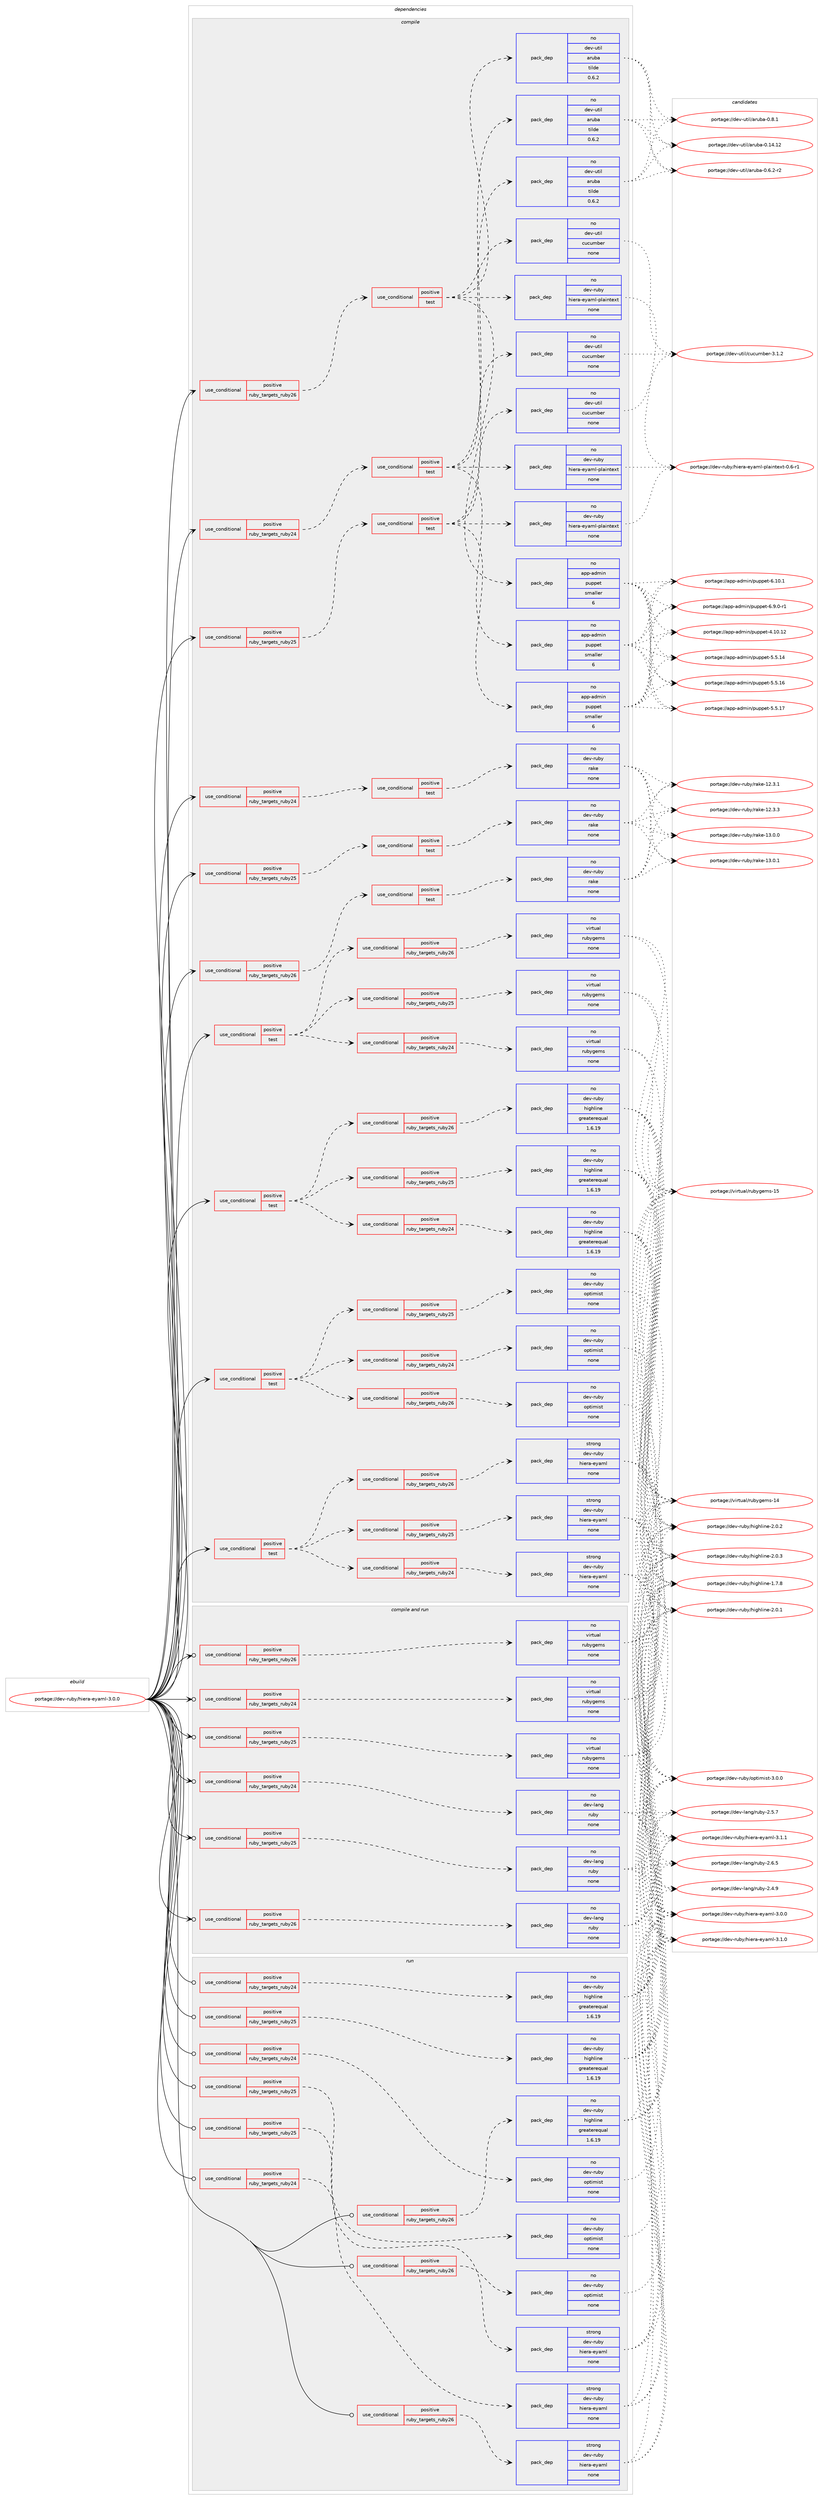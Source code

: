 digraph prolog {

# *************
# Graph options
# *************

newrank=true;
concentrate=true;
compound=true;
graph [rankdir=LR,fontname=Helvetica,fontsize=10,ranksep=1.5];#, ranksep=2.5, nodesep=0.2];
edge  [arrowhead=vee];
node  [fontname=Helvetica,fontsize=10];

# **********
# The ebuild
# **********

subgraph cluster_leftcol {
color=gray;
rank=same;
label=<<i>ebuild</i>>;
id [label="portage://dev-ruby/hiera-eyaml-3.0.0", color=red, width=4, href="../dev-ruby/hiera-eyaml-3.0.0.svg"];
}

# ****************
# The dependencies
# ****************

subgraph cluster_midcol {
color=gray;
label=<<i>dependencies</i>>;
subgraph cluster_compile {
fillcolor="#eeeeee";
style=filled;
label=<<i>compile</i>>;
subgraph cond53347 {
dependency223375 [label=<<TABLE BORDER="0" CELLBORDER="1" CELLSPACING="0" CELLPADDING="4"><TR><TD ROWSPAN="3" CELLPADDING="10">use_conditional</TD></TR><TR><TD>positive</TD></TR><TR><TD>ruby_targets_ruby24</TD></TR></TABLE>>, shape=none, color=red];
subgraph cond53348 {
dependency223376 [label=<<TABLE BORDER="0" CELLBORDER="1" CELLSPACING="0" CELLPADDING="4"><TR><TD ROWSPAN="3" CELLPADDING="10">use_conditional</TD></TR><TR><TD>positive</TD></TR><TR><TD>test</TD></TR></TABLE>>, shape=none, color=red];
subgraph pack166546 {
dependency223377 [label=<<TABLE BORDER="0" CELLBORDER="1" CELLSPACING="0" CELLPADDING="4" WIDTH="220"><TR><TD ROWSPAN="6" CELLPADDING="30">pack_dep</TD></TR><TR><TD WIDTH="110">no</TD></TR><TR><TD>dev-ruby</TD></TR><TR><TD>rake</TD></TR><TR><TD>none</TD></TR><TR><TD></TD></TR></TABLE>>, shape=none, color=blue];
}
dependency223376:e -> dependency223377:w [weight=20,style="dashed",arrowhead="vee"];
}
dependency223375:e -> dependency223376:w [weight=20,style="dashed",arrowhead="vee"];
}
id:e -> dependency223375:w [weight=20,style="solid",arrowhead="vee"];
subgraph cond53349 {
dependency223378 [label=<<TABLE BORDER="0" CELLBORDER="1" CELLSPACING="0" CELLPADDING="4"><TR><TD ROWSPAN="3" CELLPADDING="10">use_conditional</TD></TR><TR><TD>positive</TD></TR><TR><TD>ruby_targets_ruby24</TD></TR></TABLE>>, shape=none, color=red];
subgraph cond53350 {
dependency223379 [label=<<TABLE BORDER="0" CELLBORDER="1" CELLSPACING="0" CELLPADDING="4"><TR><TD ROWSPAN="3" CELLPADDING="10">use_conditional</TD></TR><TR><TD>positive</TD></TR><TR><TD>test</TD></TR></TABLE>>, shape=none, color=red];
subgraph pack166547 {
dependency223380 [label=<<TABLE BORDER="0" CELLBORDER="1" CELLSPACING="0" CELLPADDING="4" WIDTH="220"><TR><TD ROWSPAN="6" CELLPADDING="30">pack_dep</TD></TR><TR><TD WIDTH="110">no</TD></TR><TR><TD>dev-util</TD></TR><TR><TD>cucumber</TD></TR><TR><TD>none</TD></TR><TR><TD></TD></TR></TABLE>>, shape=none, color=blue];
}
dependency223379:e -> dependency223380:w [weight=20,style="dashed",arrowhead="vee"];
subgraph pack166548 {
dependency223381 [label=<<TABLE BORDER="0" CELLBORDER="1" CELLSPACING="0" CELLPADDING="4" WIDTH="220"><TR><TD ROWSPAN="6" CELLPADDING="30">pack_dep</TD></TR><TR><TD WIDTH="110">no</TD></TR><TR><TD>dev-util</TD></TR><TR><TD>aruba</TD></TR><TR><TD>tilde</TD></TR><TR><TD>0.6.2</TD></TR></TABLE>>, shape=none, color=blue];
}
dependency223379:e -> dependency223381:w [weight=20,style="dashed",arrowhead="vee"];
subgraph pack166549 {
dependency223382 [label=<<TABLE BORDER="0" CELLBORDER="1" CELLSPACING="0" CELLPADDING="4" WIDTH="220"><TR><TD ROWSPAN="6" CELLPADDING="30">pack_dep</TD></TR><TR><TD WIDTH="110">no</TD></TR><TR><TD>app-admin</TD></TR><TR><TD>puppet</TD></TR><TR><TD>smaller</TD></TR><TR><TD>6</TD></TR></TABLE>>, shape=none, color=blue];
}
dependency223379:e -> dependency223382:w [weight=20,style="dashed",arrowhead="vee"];
subgraph pack166550 {
dependency223383 [label=<<TABLE BORDER="0" CELLBORDER="1" CELLSPACING="0" CELLPADDING="4" WIDTH="220"><TR><TD ROWSPAN="6" CELLPADDING="30">pack_dep</TD></TR><TR><TD WIDTH="110">no</TD></TR><TR><TD>dev-ruby</TD></TR><TR><TD>hiera-eyaml-plaintext</TD></TR><TR><TD>none</TD></TR><TR><TD></TD></TR></TABLE>>, shape=none, color=blue];
}
dependency223379:e -> dependency223383:w [weight=20,style="dashed",arrowhead="vee"];
}
dependency223378:e -> dependency223379:w [weight=20,style="dashed",arrowhead="vee"];
}
id:e -> dependency223378:w [weight=20,style="solid",arrowhead="vee"];
subgraph cond53351 {
dependency223384 [label=<<TABLE BORDER="0" CELLBORDER="1" CELLSPACING="0" CELLPADDING="4"><TR><TD ROWSPAN="3" CELLPADDING="10">use_conditional</TD></TR><TR><TD>positive</TD></TR><TR><TD>ruby_targets_ruby25</TD></TR></TABLE>>, shape=none, color=red];
subgraph cond53352 {
dependency223385 [label=<<TABLE BORDER="0" CELLBORDER="1" CELLSPACING="0" CELLPADDING="4"><TR><TD ROWSPAN="3" CELLPADDING="10">use_conditional</TD></TR><TR><TD>positive</TD></TR><TR><TD>test</TD></TR></TABLE>>, shape=none, color=red];
subgraph pack166551 {
dependency223386 [label=<<TABLE BORDER="0" CELLBORDER="1" CELLSPACING="0" CELLPADDING="4" WIDTH="220"><TR><TD ROWSPAN="6" CELLPADDING="30">pack_dep</TD></TR><TR><TD WIDTH="110">no</TD></TR><TR><TD>dev-ruby</TD></TR><TR><TD>rake</TD></TR><TR><TD>none</TD></TR><TR><TD></TD></TR></TABLE>>, shape=none, color=blue];
}
dependency223385:e -> dependency223386:w [weight=20,style="dashed",arrowhead="vee"];
}
dependency223384:e -> dependency223385:w [weight=20,style="dashed",arrowhead="vee"];
}
id:e -> dependency223384:w [weight=20,style="solid",arrowhead="vee"];
subgraph cond53353 {
dependency223387 [label=<<TABLE BORDER="0" CELLBORDER="1" CELLSPACING="0" CELLPADDING="4"><TR><TD ROWSPAN="3" CELLPADDING="10">use_conditional</TD></TR><TR><TD>positive</TD></TR><TR><TD>ruby_targets_ruby25</TD></TR></TABLE>>, shape=none, color=red];
subgraph cond53354 {
dependency223388 [label=<<TABLE BORDER="0" CELLBORDER="1" CELLSPACING="0" CELLPADDING="4"><TR><TD ROWSPAN="3" CELLPADDING="10">use_conditional</TD></TR><TR><TD>positive</TD></TR><TR><TD>test</TD></TR></TABLE>>, shape=none, color=red];
subgraph pack166552 {
dependency223389 [label=<<TABLE BORDER="0" CELLBORDER="1" CELLSPACING="0" CELLPADDING="4" WIDTH="220"><TR><TD ROWSPAN="6" CELLPADDING="30">pack_dep</TD></TR><TR><TD WIDTH="110">no</TD></TR><TR><TD>dev-util</TD></TR><TR><TD>cucumber</TD></TR><TR><TD>none</TD></TR><TR><TD></TD></TR></TABLE>>, shape=none, color=blue];
}
dependency223388:e -> dependency223389:w [weight=20,style="dashed",arrowhead="vee"];
subgraph pack166553 {
dependency223390 [label=<<TABLE BORDER="0" CELLBORDER="1" CELLSPACING="0" CELLPADDING="4" WIDTH="220"><TR><TD ROWSPAN="6" CELLPADDING="30">pack_dep</TD></TR><TR><TD WIDTH="110">no</TD></TR><TR><TD>dev-util</TD></TR><TR><TD>aruba</TD></TR><TR><TD>tilde</TD></TR><TR><TD>0.6.2</TD></TR></TABLE>>, shape=none, color=blue];
}
dependency223388:e -> dependency223390:w [weight=20,style="dashed",arrowhead="vee"];
subgraph pack166554 {
dependency223391 [label=<<TABLE BORDER="0" CELLBORDER="1" CELLSPACING="0" CELLPADDING="4" WIDTH="220"><TR><TD ROWSPAN="6" CELLPADDING="30">pack_dep</TD></TR><TR><TD WIDTH="110">no</TD></TR><TR><TD>app-admin</TD></TR><TR><TD>puppet</TD></TR><TR><TD>smaller</TD></TR><TR><TD>6</TD></TR></TABLE>>, shape=none, color=blue];
}
dependency223388:e -> dependency223391:w [weight=20,style="dashed",arrowhead="vee"];
subgraph pack166555 {
dependency223392 [label=<<TABLE BORDER="0" CELLBORDER="1" CELLSPACING="0" CELLPADDING="4" WIDTH="220"><TR><TD ROWSPAN="6" CELLPADDING="30">pack_dep</TD></TR><TR><TD WIDTH="110">no</TD></TR><TR><TD>dev-ruby</TD></TR><TR><TD>hiera-eyaml-plaintext</TD></TR><TR><TD>none</TD></TR><TR><TD></TD></TR></TABLE>>, shape=none, color=blue];
}
dependency223388:e -> dependency223392:w [weight=20,style="dashed",arrowhead="vee"];
}
dependency223387:e -> dependency223388:w [weight=20,style="dashed",arrowhead="vee"];
}
id:e -> dependency223387:w [weight=20,style="solid",arrowhead="vee"];
subgraph cond53355 {
dependency223393 [label=<<TABLE BORDER="0" CELLBORDER="1" CELLSPACING="0" CELLPADDING="4"><TR><TD ROWSPAN="3" CELLPADDING="10">use_conditional</TD></TR><TR><TD>positive</TD></TR><TR><TD>ruby_targets_ruby26</TD></TR></TABLE>>, shape=none, color=red];
subgraph cond53356 {
dependency223394 [label=<<TABLE BORDER="0" CELLBORDER="1" CELLSPACING="0" CELLPADDING="4"><TR><TD ROWSPAN="3" CELLPADDING="10">use_conditional</TD></TR><TR><TD>positive</TD></TR><TR><TD>test</TD></TR></TABLE>>, shape=none, color=red];
subgraph pack166556 {
dependency223395 [label=<<TABLE BORDER="0" CELLBORDER="1" CELLSPACING="0" CELLPADDING="4" WIDTH="220"><TR><TD ROWSPAN="6" CELLPADDING="30">pack_dep</TD></TR><TR><TD WIDTH="110">no</TD></TR><TR><TD>dev-ruby</TD></TR><TR><TD>rake</TD></TR><TR><TD>none</TD></TR><TR><TD></TD></TR></TABLE>>, shape=none, color=blue];
}
dependency223394:e -> dependency223395:w [weight=20,style="dashed",arrowhead="vee"];
}
dependency223393:e -> dependency223394:w [weight=20,style="dashed",arrowhead="vee"];
}
id:e -> dependency223393:w [weight=20,style="solid",arrowhead="vee"];
subgraph cond53357 {
dependency223396 [label=<<TABLE BORDER="0" CELLBORDER="1" CELLSPACING="0" CELLPADDING="4"><TR><TD ROWSPAN="3" CELLPADDING="10">use_conditional</TD></TR><TR><TD>positive</TD></TR><TR><TD>ruby_targets_ruby26</TD></TR></TABLE>>, shape=none, color=red];
subgraph cond53358 {
dependency223397 [label=<<TABLE BORDER="0" CELLBORDER="1" CELLSPACING="0" CELLPADDING="4"><TR><TD ROWSPAN="3" CELLPADDING="10">use_conditional</TD></TR><TR><TD>positive</TD></TR><TR><TD>test</TD></TR></TABLE>>, shape=none, color=red];
subgraph pack166557 {
dependency223398 [label=<<TABLE BORDER="0" CELLBORDER="1" CELLSPACING="0" CELLPADDING="4" WIDTH="220"><TR><TD ROWSPAN="6" CELLPADDING="30">pack_dep</TD></TR><TR><TD WIDTH="110">no</TD></TR><TR><TD>dev-util</TD></TR><TR><TD>cucumber</TD></TR><TR><TD>none</TD></TR><TR><TD></TD></TR></TABLE>>, shape=none, color=blue];
}
dependency223397:e -> dependency223398:w [weight=20,style="dashed",arrowhead="vee"];
subgraph pack166558 {
dependency223399 [label=<<TABLE BORDER="0" CELLBORDER="1" CELLSPACING="0" CELLPADDING="4" WIDTH="220"><TR><TD ROWSPAN="6" CELLPADDING="30">pack_dep</TD></TR><TR><TD WIDTH="110">no</TD></TR><TR><TD>dev-util</TD></TR><TR><TD>aruba</TD></TR><TR><TD>tilde</TD></TR><TR><TD>0.6.2</TD></TR></TABLE>>, shape=none, color=blue];
}
dependency223397:e -> dependency223399:w [weight=20,style="dashed",arrowhead="vee"];
subgraph pack166559 {
dependency223400 [label=<<TABLE BORDER="0" CELLBORDER="1" CELLSPACING="0" CELLPADDING="4" WIDTH="220"><TR><TD ROWSPAN="6" CELLPADDING="30">pack_dep</TD></TR><TR><TD WIDTH="110">no</TD></TR><TR><TD>app-admin</TD></TR><TR><TD>puppet</TD></TR><TR><TD>smaller</TD></TR><TR><TD>6</TD></TR></TABLE>>, shape=none, color=blue];
}
dependency223397:e -> dependency223400:w [weight=20,style="dashed",arrowhead="vee"];
subgraph pack166560 {
dependency223401 [label=<<TABLE BORDER="0" CELLBORDER="1" CELLSPACING="0" CELLPADDING="4" WIDTH="220"><TR><TD ROWSPAN="6" CELLPADDING="30">pack_dep</TD></TR><TR><TD WIDTH="110">no</TD></TR><TR><TD>dev-ruby</TD></TR><TR><TD>hiera-eyaml-plaintext</TD></TR><TR><TD>none</TD></TR><TR><TD></TD></TR></TABLE>>, shape=none, color=blue];
}
dependency223397:e -> dependency223401:w [weight=20,style="dashed",arrowhead="vee"];
}
dependency223396:e -> dependency223397:w [weight=20,style="dashed",arrowhead="vee"];
}
id:e -> dependency223396:w [weight=20,style="solid",arrowhead="vee"];
subgraph cond53359 {
dependency223402 [label=<<TABLE BORDER="0" CELLBORDER="1" CELLSPACING="0" CELLPADDING="4"><TR><TD ROWSPAN="3" CELLPADDING="10">use_conditional</TD></TR><TR><TD>positive</TD></TR><TR><TD>test</TD></TR></TABLE>>, shape=none, color=red];
subgraph cond53360 {
dependency223403 [label=<<TABLE BORDER="0" CELLBORDER="1" CELLSPACING="0" CELLPADDING="4"><TR><TD ROWSPAN="3" CELLPADDING="10">use_conditional</TD></TR><TR><TD>positive</TD></TR><TR><TD>ruby_targets_ruby24</TD></TR></TABLE>>, shape=none, color=red];
subgraph pack166561 {
dependency223404 [label=<<TABLE BORDER="0" CELLBORDER="1" CELLSPACING="0" CELLPADDING="4" WIDTH="220"><TR><TD ROWSPAN="6" CELLPADDING="30">pack_dep</TD></TR><TR><TD WIDTH="110">no</TD></TR><TR><TD>dev-ruby</TD></TR><TR><TD>highline</TD></TR><TR><TD>greaterequal</TD></TR><TR><TD>1.6.19</TD></TR></TABLE>>, shape=none, color=blue];
}
dependency223403:e -> dependency223404:w [weight=20,style="dashed",arrowhead="vee"];
}
dependency223402:e -> dependency223403:w [weight=20,style="dashed",arrowhead="vee"];
subgraph cond53361 {
dependency223405 [label=<<TABLE BORDER="0" CELLBORDER="1" CELLSPACING="0" CELLPADDING="4"><TR><TD ROWSPAN="3" CELLPADDING="10">use_conditional</TD></TR><TR><TD>positive</TD></TR><TR><TD>ruby_targets_ruby25</TD></TR></TABLE>>, shape=none, color=red];
subgraph pack166562 {
dependency223406 [label=<<TABLE BORDER="0" CELLBORDER="1" CELLSPACING="0" CELLPADDING="4" WIDTH="220"><TR><TD ROWSPAN="6" CELLPADDING="30">pack_dep</TD></TR><TR><TD WIDTH="110">no</TD></TR><TR><TD>dev-ruby</TD></TR><TR><TD>highline</TD></TR><TR><TD>greaterequal</TD></TR><TR><TD>1.6.19</TD></TR></TABLE>>, shape=none, color=blue];
}
dependency223405:e -> dependency223406:w [weight=20,style="dashed",arrowhead="vee"];
}
dependency223402:e -> dependency223405:w [weight=20,style="dashed",arrowhead="vee"];
subgraph cond53362 {
dependency223407 [label=<<TABLE BORDER="0" CELLBORDER="1" CELLSPACING="0" CELLPADDING="4"><TR><TD ROWSPAN="3" CELLPADDING="10">use_conditional</TD></TR><TR><TD>positive</TD></TR><TR><TD>ruby_targets_ruby26</TD></TR></TABLE>>, shape=none, color=red];
subgraph pack166563 {
dependency223408 [label=<<TABLE BORDER="0" CELLBORDER="1" CELLSPACING="0" CELLPADDING="4" WIDTH="220"><TR><TD ROWSPAN="6" CELLPADDING="30">pack_dep</TD></TR><TR><TD WIDTH="110">no</TD></TR><TR><TD>dev-ruby</TD></TR><TR><TD>highline</TD></TR><TR><TD>greaterequal</TD></TR><TR><TD>1.6.19</TD></TR></TABLE>>, shape=none, color=blue];
}
dependency223407:e -> dependency223408:w [weight=20,style="dashed",arrowhead="vee"];
}
dependency223402:e -> dependency223407:w [weight=20,style="dashed",arrowhead="vee"];
}
id:e -> dependency223402:w [weight=20,style="solid",arrowhead="vee"];
subgraph cond53363 {
dependency223409 [label=<<TABLE BORDER="0" CELLBORDER="1" CELLSPACING="0" CELLPADDING="4"><TR><TD ROWSPAN="3" CELLPADDING="10">use_conditional</TD></TR><TR><TD>positive</TD></TR><TR><TD>test</TD></TR></TABLE>>, shape=none, color=red];
subgraph cond53364 {
dependency223410 [label=<<TABLE BORDER="0" CELLBORDER="1" CELLSPACING="0" CELLPADDING="4"><TR><TD ROWSPAN="3" CELLPADDING="10">use_conditional</TD></TR><TR><TD>positive</TD></TR><TR><TD>ruby_targets_ruby24</TD></TR></TABLE>>, shape=none, color=red];
subgraph pack166564 {
dependency223411 [label=<<TABLE BORDER="0" CELLBORDER="1" CELLSPACING="0" CELLPADDING="4" WIDTH="220"><TR><TD ROWSPAN="6" CELLPADDING="30">pack_dep</TD></TR><TR><TD WIDTH="110">no</TD></TR><TR><TD>dev-ruby</TD></TR><TR><TD>optimist</TD></TR><TR><TD>none</TD></TR><TR><TD></TD></TR></TABLE>>, shape=none, color=blue];
}
dependency223410:e -> dependency223411:w [weight=20,style="dashed",arrowhead="vee"];
}
dependency223409:e -> dependency223410:w [weight=20,style="dashed",arrowhead="vee"];
subgraph cond53365 {
dependency223412 [label=<<TABLE BORDER="0" CELLBORDER="1" CELLSPACING="0" CELLPADDING="4"><TR><TD ROWSPAN="3" CELLPADDING="10">use_conditional</TD></TR><TR><TD>positive</TD></TR><TR><TD>ruby_targets_ruby25</TD></TR></TABLE>>, shape=none, color=red];
subgraph pack166565 {
dependency223413 [label=<<TABLE BORDER="0" CELLBORDER="1" CELLSPACING="0" CELLPADDING="4" WIDTH="220"><TR><TD ROWSPAN="6" CELLPADDING="30">pack_dep</TD></TR><TR><TD WIDTH="110">no</TD></TR><TR><TD>dev-ruby</TD></TR><TR><TD>optimist</TD></TR><TR><TD>none</TD></TR><TR><TD></TD></TR></TABLE>>, shape=none, color=blue];
}
dependency223412:e -> dependency223413:w [weight=20,style="dashed",arrowhead="vee"];
}
dependency223409:e -> dependency223412:w [weight=20,style="dashed",arrowhead="vee"];
subgraph cond53366 {
dependency223414 [label=<<TABLE BORDER="0" CELLBORDER="1" CELLSPACING="0" CELLPADDING="4"><TR><TD ROWSPAN="3" CELLPADDING="10">use_conditional</TD></TR><TR><TD>positive</TD></TR><TR><TD>ruby_targets_ruby26</TD></TR></TABLE>>, shape=none, color=red];
subgraph pack166566 {
dependency223415 [label=<<TABLE BORDER="0" CELLBORDER="1" CELLSPACING="0" CELLPADDING="4" WIDTH="220"><TR><TD ROWSPAN="6" CELLPADDING="30">pack_dep</TD></TR><TR><TD WIDTH="110">no</TD></TR><TR><TD>dev-ruby</TD></TR><TR><TD>optimist</TD></TR><TR><TD>none</TD></TR><TR><TD></TD></TR></TABLE>>, shape=none, color=blue];
}
dependency223414:e -> dependency223415:w [weight=20,style="dashed",arrowhead="vee"];
}
dependency223409:e -> dependency223414:w [weight=20,style="dashed",arrowhead="vee"];
}
id:e -> dependency223409:w [weight=20,style="solid",arrowhead="vee"];
subgraph cond53367 {
dependency223416 [label=<<TABLE BORDER="0" CELLBORDER="1" CELLSPACING="0" CELLPADDING="4"><TR><TD ROWSPAN="3" CELLPADDING="10">use_conditional</TD></TR><TR><TD>positive</TD></TR><TR><TD>test</TD></TR></TABLE>>, shape=none, color=red];
subgraph cond53368 {
dependency223417 [label=<<TABLE BORDER="0" CELLBORDER="1" CELLSPACING="0" CELLPADDING="4"><TR><TD ROWSPAN="3" CELLPADDING="10">use_conditional</TD></TR><TR><TD>positive</TD></TR><TR><TD>ruby_targets_ruby24</TD></TR></TABLE>>, shape=none, color=red];
subgraph pack166567 {
dependency223418 [label=<<TABLE BORDER="0" CELLBORDER="1" CELLSPACING="0" CELLPADDING="4" WIDTH="220"><TR><TD ROWSPAN="6" CELLPADDING="30">pack_dep</TD></TR><TR><TD WIDTH="110">no</TD></TR><TR><TD>virtual</TD></TR><TR><TD>rubygems</TD></TR><TR><TD>none</TD></TR><TR><TD></TD></TR></TABLE>>, shape=none, color=blue];
}
dependency223417:e -> dependency223418:w [weight=20,style="dashed",arrowhead="vee"];
}
dependency223416:e -> dependency223417:w [weight=20,style="dashed",arrowhead="vee"];
subgraph cond53369 {
dependency223419 [label=<<TABLE BORDER="0" CELLBORDER="1" CELLSPACING="0" CELLPADDING="4"><TR><TD ROWSPAN="3" CELLPADDING="10">use_conditional</TD></TR><TR><TD>positive</TD></TR><TR><TD>ruby_targets_ruby25</TD></TR></TABLE>>, shape=none, color=red];
subgraph pack166568 {
dependency223420 [label=<<TABLE BORDER="0" CELLBORDER="1" CELLSPACING="0" CELLPADDING="4" WIDTH="220"><TR><TD ROWSPAN="6" CELLPADDING="30">pack_dep</TD></TR><TR><TD WIDTH="110">no</TD></TR><TR><TD>virtual</TD></TR><TR><TD>rubygems</TD></TR><TR><TD>none</TD></TR><TR><TD></TD></TR></TABLE>>, shape=none, color=blue];
}
dependency223419:e -> dependency223420:w [weight=20,style="dashed",arrowhead="vee"];
}
dependency223416:e -> dependency223419:w [weight=20,style="dashed",arrowhead="vee"];
subgraph cond53370 {
dependency223421 [label=<<TABLE BORDER="0" CELLBORDER="1" CELLSPACING="0" CELLPADDING="4"><TR><TD ROWSPAN="3" CELLPADDING="10">use_conditional</TD></TR><TR><TD>positive</TD></TR><TR><TD>ruby_targets_ruby26</TD></TR></TABLE>>, shape=none, color=red];
subgraph pack166569 {
dependency223422 [label=<<TABLE BORDER="0" CELLBORDER="1" CELLSPACING="0" CELLPADDING="4" WIDTH="220"><TR><TD ROWSPAN="6" CELLPADDING="30">pack_dep</TD></TR><TR><TD WIDTH="110">no</TD></TR><TR><TD>virtual</TD></TR><TR><TD>rubygems</TD></TR><TR><TD>none</TD></TR><TR><TD></TD></TR></TABLE>>, shape=none, color=blue];
}
dependency223421:e -> dependency223422:w [weight=20,style="dashed",arrowhead="vee"];
}
dependency223416:e -> dependency223421:w [weight=20,style="dashed",arrowhead="vee"];
}
id:e -> dependency223416:w [weight=20,style="solid",arrowhead="vee"];
subgraph cond53371 {
dependency223423 [label=<<TABLE BORDER="0" CELLBORDER="1" CELLSPACING="0" CELLPADDING="4"><TR><TD ROWSPAN="3" CELLPADDING="10">use_conditional</TD></TR><TR><TD>positive</TD></TR><TR><TD>test</TD></TR></TABLE>>, shape=none, color=red];
subgraph cond53372 {
dependency223424 [label=<<TABLE BORDER="0" CELLBORDER="1" CELLSPACING="0" CELLPADDING="4"><TR><TD ROWSPAN="3" CELLPADDING="10">use_conditional</TD></TR><TR><TD>positive</TD></TR><TR><TD>ruby_targets_ruby24</TD></TR></TABLE>>, shape=none, color=red];
subgraph pack166570 {
dependency223425 [label=<<TABLE BORDER="0" CELLBORDER="1" CELLSPACING="0" CELLPADDING="4" WIDTH="220"><TR><TD ROWSPAN="6" CELLPADDING="30">pack_dep</TD></TR><TR><TD WIDTH="110">strong</TD></TR><TR><TD>dev-ruby</TD></TR><TR><TD>hiera-eyaml</TD></TR><TR><TD>none</TD></TR><TR><TD></TD></TR></TABLE>>, shape=none, color=blue];
}
dependency223424:e -> dependency223425:w [weight=20,style="dashed",arrowhead="vee"];
}
dependency223423:e -> dependency223424:w [weight=20,style="dashed",arrowhead="vee"];
subgraph cond53373 {
dependency223426 [label=<<TABLE BORDER="0" CELLBORDER="1" CELLSPACING="0" CELLPADDING="4"><TR><TD ROWSPAN="3" CELLPADDING="10">use_conditional</TD></TR><TR><TD>positive</TD></TR><TR><TD>ruby_targets_ruby25</TD></TR></TABLE>>, shape=none, color=red];
subgraph pack166571 {
dependency223427 [label=<<TABLE BORDER="0" CELLBORDER="1" CELLSPACING="0" CELLPADDING="4" WIDTH="220"><TR><TD ROWSPAN="6" CELLPADDING="30">pack_dep</TD></TR><TR><TD WIDTH="110">strong</TD></TR><TR><TD>dev-ruby</TD></TR><TR><TD>hiera-eyaml</TD></TR><TR><TD>none</TD></TR><TR><TD></TD></TR></TABLE>>, shape=none, color=blue];
}
dependency223426:e -> dependency223427:w [weight=20,style="dashed",arrowhead="vee"];
}
dependency223423:e -> dependency223426:w [weight=20,style="dashed",arrowhead="vee"];
subgraph cond53374 {
dependency223428 [label=<<TABLE BORDER="0" CELLBORDER="1" CELLSPACING="0" CELLPADDING="4"><TR><TD ROWSPAN="3" CELLPADDING="10">use_conditional</TD></TR><TR><TD>positive</TD></TR><TR><TD>ruby_targets_ruby26</TD></TR></TABLE>>, shape=none, color=red];
subgraph pack166572 {
dependency223429 [label=<<TABLE BORDER="0" CELLBORDER="1" CELLSPACING="0" CELLPADDING="4" WIDTH="220"><TR><TD ROWSPAN="6" CELLPADDING="30">pack_dep</TD></TR><TR><TD WIDTH="110">strong</TD></TR><TR><TD>dev-ruby</TD></TR><TR><TD>hiera-eyaml</TD></TR><TR><TD>none</TD></TR><TR><TD></TD></TR></TABLE>>, shape=none, color=blue];
}
dependency223428:e -> dependency223429:w [weight=20,style="dashed",arrowhead="vee"];
}
dependency223423:e -> dependency223428:w [weight=20,style="dashed",arrowhead="vee"];
}
id:e -> dependency223423:w [weight=20,style="solid",arrowhead="vee"];
}
subgraph cluster_compileandrun {
fillcolor="#eeeeee";
style=filled;
label=<<i>compile and run</i>>;
subgraph cond53375 {
dependency223430 [label=<<TABLE BORDER="0" CELLBORDER="1" CELLSPACING="0" CELLPADDING="4"><TR><TD ROWSPAN="3" CELLPADDING="10">use_conditional</TD></TR><TR><TD>positive</TD></TR><TR><TD>ruby_targets_ruby24</TD></TR></TABLE>>, shape=none, color=red];
subgraph pack166573 {
dependency223431 [label=<<TABLE BORDER="0" CELLBORDER="1" CELLSPACING="0" CELLPADDING="4" WIDTH="220"><TR><TD ROWSPAN="6" CELLPADDING="30">pack_dep</TD></TR><TR><TD WIDTH="110">no</TD></TR><TR><TD>dev-lang</TD></TR><TR><TD>ruby</TD></TR><TR><TD>none</TD></TR><TR><TD></TD></TR></TABLE>>, shape=none, color=blue];
}
dependency223430:e -> dependency223431:w [weight=20,style="dashed",arrowhead="vee"];
}
id:e -> dependency223430:w [weight=20,style="solid",arrowhead="odotvee"];
subgraph cond53376 {
dependency223432 [label=<<TABLE BORDER="0" CELLBORDER="1" CELLSPACING="0" CELLPADDING="4"><TR><TD ROWSPAN="3" CELLPADDING="10">use_conditional</TD></TR><TR><TD>positive</TD></TR><TR><TD>ruby_targets_ruby24</TD></TR></TABLE>>, shape=none, color=red];
subgraph pack166574 {
dependency223433 [label=<<TABLE BORDER="0" CELLBORDER="1" CELLSPACING="0" CELLPADDING="4" WIDTH="220"><TR><TD ROWSPAN="6" CELLPADDING="30">pack_dep</TD></TR><TR><TD WIDTH="110">no</TD></TR><TR><TD>virtual</TD></TR><TR><TD>rubygems</TD></TR><TR><TD>none</TD></TR><TR><TD></TD></TR></TABLE>>, shape=none, color=blue];
}
dependency223432:e -> dependency223433:w [weight=20,style="dashed",arrowhead="vee"];
}
id:e -> dependency223432:w [weight=20,style="solid",arrowhead="odotvee"];
subgraph cond53377 {
dependency223434 [label=<<TABLE BORDER="0" CELLBORDER="1" CELLSPACING="0" CELLPADDING="4"><TR><TD ROWSPAN="3" CELLPADDING="10">use_conditional</TD></TR><TR><TD>positive</TD></TR><TR><TD>ruby_targets_ruby25</TD></TR></TABLE>>, shape=none, color=red];
subgraph pack166575 {
dependency223435 [label=<<TABLE BORDER="0" CELLBORDER="1" CELLSPACING="0" CELLPADDING="4" WIDTH="220"><TR><TD ROWSPAN="6" CELLPADDING="30">pack_dep</TD></TR><TR><TD WIDTH="110">no</TD></TR><TR><TD>dev-lang</TD></TR><TR><TD>ruby</TD></TR><TR><TD>none</TD></TR><TR><TD></TD></TR></TABLE>>, shape=none, color=blue];
}
dependency223434:e -> dependency223435:w [weight=20,style="dashed",arrowhead="vee"];
}
id:e -> dependency223434:w [weight=20,style="solid",arrowhead="odotvee"];
subgraph cond53378 {
dependency223436 [label=<<TABLE BORDER="0" CELLBORDER="1" CELLSPACING="0" CELLPADDING="4"><TR><TD ROWSPAN="3" CELLPADDING="10">use_conditional</TD></TR><TR><TD>positive</TD></TR><TR><TD>ruby_targets_ruby25</TD></TR></TABLE>>, shape=none, color=red];
subgraph pack166576 {
dependency223437 [label=<<TABLE BORDER="0" CELLBORDER="1" CELLSPACING="0" CELLPADDING="4" WIDTH="220"><TR><TD ROWSPAN="6" CELLPADDING="30">pack_dep</TD></TR><TR><TD WIDTH="110">no</TD></TR><TR><TD>virtual</TD></TR><TR><TD>rubygems</TD></TR><TR><TD>none</TD></TR><TR><TD></TD></TR></TABLE>>, shape=none, color=blue];
}
dependency223436:e -> dependency223437:w [weight=20,style="dashed",arrowhead="vee"];
}
id:e -> dependency223436:w [weight=20,style="solid",arrowhead="odotvee"];
subgraph cond53379 {
dependency223438 [label=<<TABLE BORDER="0" CELLBORDER="1" CELLSPACING="0" CELLPADDING="4"><TR><TD ROWSPAN="3" CELLPADDING="10">use_conditional</TD></TR><TR><TD>positive</TD></TR><TR><TD>ruby_targets_ruby26</TD></TR></TABLE>>, shape=none, color=red];
subgraph pack166577 {
dependency223439 [label=<<TABLE BORDER="0" CELLBORDER="1" CELLSPACING="0" CELLPADDING="4" WIDTH="220"><TR><TD ROWSPAN="6" CELLPADDING="30">pack_dep</TD></TR><TR><TD WIDTH="110">no</TD></TR><TR><TD>dev-lang</TD></TR><TR><TD>ruby</TD></TR><TR><TD>none</TD></TR><TR><TD></TD></TR></TABLE>>, shape=none, color=blue];
}
dependency223438:e -> dependency223439:w [weight=20,style="dashed",arrowhead="vee"];
}
id:e -> dependency223438:w [weight=20,style="solid",arrowhead="odotvee"];
subgraph cond53380 {
dependency223440 [label=<<TABLE BORDER="0" CELLBORDER="1" CELLSPACING="0" CELLPADDING="4"><TR><TD ROWSPAN="3" CELLPADDING="10">use_conditional</TD></TR><TR><TD>positive</TD></TR><TR><TD>ruby_targets_ruby26</TD></TR></TABLE>>, shape=none, color=red];
subgraph pack166578 {
dependency223441 [label=<<TABLE BORDER="0" CELLBORDER="1" CELLSPACING="0" CELLPADDING="4" WIDTH="220"><TR><TD ROWSPAN="6" CELLPADDING="30">pack_dep</TD></TR><TR><TD WIDTH="110">no</TD></TR><TR><TD>virtual</TD></TR><TR><TD>rubygems</TD></TR><TR><TD>none</TD></TR><TR><TD></TD></TR></TABLE>>, shape=none, color=blue];
}
dependency223440:e -> dependency223441:w [weight=20,style="dashed",arrowhead="vee"];
}
id:e -> dependency223440:w [weight=20,style="solid",arrowhead="odotvee"];
}
subgraph cluster_run {
fillcolor="#eeeeee";
style=filled;
label=<<i>run</i>>;
subgraph cond53381 {
dependency223442 [label=<<TABLE BORDER="0" CELLBORDER="1" CELLSPACING="0" CELLPADDING="4"><TR><TD ROWSPAN="3" CELLPADDING="10">use_conditional</TD></TR><TR><TD>positive</TD></TR><TR><TD>ruby_targets_ruby24</TD></TR></TABLE>>, shape=none, color=red];
subgraph pack166579 {
dependency223443 [label=<<TABLE BORDER="0" CELLBORDER="1" CELLSPACING="0" CELLPADDING="4" WIDTH="220"><TR><TD ROWSPAN="6" CELLPADDING="30">pack_dep</TD></TR><TR><TD WIDTH="110">no</TD></TR><TR><TD>dev-ruby</TD></TR><TR><TD>highline</TD></TR><TR><TD>greaterequal</TD></TR><TR><TD>1.6.19</TD></TR></TABLE>>, shape=none, color=blue];
}
dependency223442:e -> dependency223443:w [weight=20,style="dashed",arrowhead="vee"];
}
id:e -> dependency223442:w [weight=20,style="solid",arrowhead="odot"];
subgraph cond53382 {
dependency223444 [label=<<TABLE BORDER="0" CELLBORDER="1" CELLSPACING="0" CELLPADDING="4"><TR><TD ROWSPAN="3" CELLPADDING="10">use_conditional</TD></TR><TR><TD>positive</TD></TR><TR><TD>ruby_targets_ruby24</TD></TR></TABLE>>, shape=none, color=red];
subgraph pack166580 {
dependency223445 [label=<<TABLE BORDER="0" CELLBORDER="1" CELLSPACING="0" CELLPADDING="4" WIDTH="220"><TR><TD ROWSPAN="6" CELLPADDING="30">pack_dep</TD></TR><TR><TD WIDTH="110">no</TD></TR><TR><TD>dev-ruby</TD></TR><TR><TD>optimist</TD></TR><TR><TD>none</TD></TR><TR><TD></TD></TR></TABLE>>, shape=none, color=blue];
}
dependency223444:e -> dependency223445:w [weight=20,style="dashed",arrowhead="vee"];
}
id:e -> dependency223444:w [weight=20,style="solid",arrowhead="odot"];
subgraph cond53383 {
dependency223446 [label=<<TABLE BORDER="0" CELLBORDER="1" CELLSPACING="0" CELLPADDING="4"><TR><TD ROWSPAN="3" CELLPADDING="10">use_conditional</TD></TR><TR><TD>positive</TD></TR><TR><TD>ruby_targets_ruby24</TD></TR></TABLE>>, shape=none, color=red];
subgraph pack166581 {
dependency223447 [label=<<TABLE BORDER="0" CELLBORDER="1" CELLSPACING="0" CELLPADDING="4" WIDTH="220"><TR><TD ROWSPAN="6" CELLPADDING="30">pack_dep</TD></TR><TR><TD WIDTH="110">strong</TD></TR><TR><TD>dev-ruby</TD></TR><TR><TD>hiera-eyaml</TD></TR><TR><TD>none</TD></TR><TR><TD></TD></TR></TABLE>>, shape=none, color=blue];
}
dependency223446:e -> dependency223447:w [weight=20,style="dashed",arrowhead="vee"];
}
id:e -> dependency223446:w [weight=20,style="solid",arrowhead="odot"];
subgraph cond53384 {
dependency223448 [label=<<TABLE BORDER="0" CELLBORDER="1" CELLSPACING="0" CELLPADDING="4"><TR><TD ROWSPAN="3" CELLPADDING="10">use_conditional</TD></TR><TR><TD>positive</TD></TR><TR><TD>ruby_targets_ruby25</TD></TR></TABLE>>, shape=none, color=red];
subgraph pack166582 {
dependency223449 [label=<<TABLE BORDER="0" CELLBORDER="1" CELLSPACING="0" CELLPADDING="4" WIDTH="220"><TR><TD ROWSPAN="6" CELLPADDING="30">pack_dep</TD></TR><TR><TD WIDTH="110">no</TD></TR><TR><TD>dev-ruby</TD></TR><TR><TD>highline</TD></TR><TR><TD>greaterequal</TD></TR><TR><TD>1.6.19</TD></TR></TABLE>>, shape=none, color=blue];
}
dependency223448:e -> dependency223449:w [weight=20,style="dashed",arrowhead="vee"];
}
id:e -> dependency223448:w [weight=20,style="solid",arrowhead="odot"];
subgraph cond53385 {
dependency223450 [label=<<TABLE BORDER="0" CELLBORDER="1" CELLSPACING="0" CELLPADDING="4"><TR><TD ROWSPAN="3" CELLPADDING="10">use_conditional</TD></TR><TR><TD>positive</TD></TR><TR><TD>ruby_targets_ruby25</TD></TR></TABLE>>, shape=none, color=red];
subgraph pack166583 {
dependency223451 [label=<<TABLE BORDER="0" CELLBORDER="1" CELLSPACING="0" CELLPADDING="4" WIDTH="220"><TR><TD ROWSPAN="6" CELLPADDING="30">pack_dep</TD></TR><TR><TD WIDTH="110">no</TD></TR><TR><TD>dev-ruby</TD></TR><TR><TD>optimist</TD></TR><TR><TD>none</TD></TR><TR><TD></TD></TR></TABLE>>, shape=none, color=blue];
}
dependency223450:e -> dependency223451:w [weight=20,style="dashed",arrowhead="vee"];
}
id:e -> dependency223450:w [weight=20,style="solid",arrowhead="odot"];
subgraph cond53386 {
dependency223452 [label=<<TABLE BORDER="0" CELLBORDER="1" CELLSPACING="0" CELLPADDING="4"><TR><TD ROWSPAN="3" CELLPADDING="10">use_conditional</TD></TR><TR><TD>positive</TD></TR><TR><TD>ruby_targets_ruby25</TD></TR></TABLE>>, shape=none, color=red];
subgraph pack166584 {
dependency223453 [label=<<TABLE BORDER="0" CELLBORDER="1" CELLSPACING="0" CELLPADDING="4" WIDTH="220"><TR><TD ROWSPAN="6" CELLPADDING="30">pack_dep</TD></TR><TR><TD WIDTH="110">strong</TD></TR><TR><TD>dev-ruby</TD></TR><TR><TD>hiera-eyaml</TD></TR><TR><TD>none</TD></TR><TR><TD></TD></TR></TABLE>>, shape=none, color=blue];
}
dependency223452:e -> dependency223453:w [weight=20,style="dashed",arrowhead="vee"];
}
id:e -> dependency223452:w [weight=20,style="solid",arrowhead="odot"];
subgraph cond53387 {
dependency223454 [label=<<TABLE BORDER="0" CELLBORDER="1" CELLSPACING="0" CELLPADDING="4"><TR><TD ROWSPAN="3" CELLPADDING="10">use_conditional</TD></TR><TR><TD>positive</TD></TR><TR><TD>ruby_targets_ruby26</TD></TR></TABLE>>, shape=none, color=red];
subgraph pack166585 {
dependency223455 [label=<<TABLE BORDER="0" CELLBORDER="1" CELLSPACING="0" CELLPADDING="4" WIDTH="220"><TR><TD ROWSPAN="6" CELLPADDING="30">pack_dep</TD></TR><TR><TD WIDTH="110">no</TD></TR><TR><TD>dev-ruby</TD></TR><TR><TD>highline</TD></TR><TR><TD>greaterequal</TD></TR><TR><TD>1.6.19</TD></TR></TABLE>>, shape=none, color=blue];
}
dependency223454:e -> dependency223455:w [weight=20,style="dashed",arrowhead="vee"];
}
id:e -> dependency223454:w [weight=20,style="solid",arrowhead="odot"];
subgraph cond53388 {
dependency223456 [label=<<TABLE BORDER="0" CELLBORDER="1" CELLSPACING="0" CELLPADDING="4"><TR><TD ROWSPAN="3" CELLPADDING="10">use_conditional</TD></TR><TR><TD>positive</TD></TR><TR><TD>ruby_targets_ruby26</TD></TR></TABLE>>, shape=none, color=red];
subgraph pack166586 {
dependency223457 [label=<<TABLE BORDER="0" CELLBORDER="1" CELLSPACING="0" CELLPADDING="4" WIDTH="220"><TR><TD ROWSPAN="6" CELLPADDING="30">pack_dep</TD></TR><TR><TD WIDTH="110">no</TD></TR><TR><TD>dev-ruby</TD></TR><TR><TD>optimist</TD></TR><TR><TD>none</TD></TR><TR><TD></TD></TR></TABLE>>, shape=none, color=blue];
}
dependency223456:e -> dependency223457:w [weight=20,style="dashed",arrowhead="vee"];
}
id:e -> dependency223456:w [weight=20,style="solid",arrowhead="odot"];
subgraph cond53389 {
dependency223458 [label=<<TABLE BORDER="0" CELLBORDER="1" CELLSPACING="0" CELLPADDING="4"><TR><TD ROWSPAN="3" CELLPADDING="10">use_conditional</TD></TR><TR><TD>positive</TD></TR><TR><TD>ruby_targets_ruby26</TD></TR></TABLE>>, shape=none, color=red];
subgraph pack166587 {
dependency223459 [label=<<TABLE BORDER="0" CELLBORDER="1" CELLSPACING="0" CELLPADDING="4" WIDTH="220"><TR><TD ROWSPAN="6" CELLPADDING="30">pack_dep</TD></TR><TR><TD WIDTH="110">strong</TD></TR><TR><TD>dev-ruby</TD></TR><TR><TD>hiera-eyaml</TD></TR><TR><TD>none</TD></TR><TR><TD></TD></TR></TABLE>>, shape=none, color=blue];
}
dependency223458:e -> dependency223459:w [weight=20,style="dashed",arrowhead="vee"];
}
id:e -> dependency223458:w [weight=20,style="solid",arrowhead="odot"];
}
}

# **************
# The candidates
# **************

subgraph cluster_choices {
rank=same;
color=gray;
label=<<i>candidates</i>>;

subgraph choice166546 {
color=black;
nodesep=1;
choiceportage1001011184511411798121471149710710145495046514649 [label="portage://dev-ruby/rake-12.3.1", color=red, width=4,href="../dev-ruby/rake-12.3.1.svg"];
choiceportage1001011184511411798121471149710710145495046514651 [label="portage://dev-ruby/rake-12.3.3", color=red, width=4,href="../dev-ruby/rake-12.3.3.svg"];
choiceportage1001011184511411798121471149710710145495146484648 [label="portage://dev-ruby/rake-13.0.0", color=red, width=4,href="../dev-ruby/rake-13.0.0.svg"];
choiceportage1001011184511411798121471149710710145495146484649 [label="portage://dev-ruby/rake-13.0.1", color=red, width=4,href="../dev-ruby/rake-13.0.1.svg"];
dependency223377:e -> choiceportage1001011184511411798121471149710710145495046514649:w [style=dotted,weight="100"];
dependency223377:e -> choiceportage1001011184511411798121471149710710145495046514651:w [style=dotted,weight="100"];
dependency223377:e -> choiceportage1001011184511411798121471149710710145495146484648:w [style=dotted,weight="100"];
dependency223377:e -> choiceportage1001011184511411798121471149710710145495146484649:w [style=dotted,weight="100"];
}
subgraph choice166547 {
color=black;
nodesep=1;
choiceportage1001011184511711610510847991179911710998101114455146494650 [label="portage://dev-util/cucumber-3.1.2", color=red, width=4,href="../dev-util/cucumber-3.1.2.svg"];
dependency223380:e -> choiceportage1001011184511711610510847991179911710998101114455146494650:w [style=dotted,weight="100"];
}
subgraph choice166548 {
color=black;
nodesep=1;
choiceportage10010111845117116105108479711411798974548464952464950 [label="portage://dev-util/aruba-0.14.12", color=red, width=4,href="../dev-util/aruba-0.14.12.svg"];
choiceportage10010111845117116105108479711411798974548465446504511450 [label="portage://dev-util/aruba-0.6.2-r2", color=red, width=4,href="../dev-util/aruba-0.6.2-r2.svg"];
choiceportage1001011184511711610510847971141179897454846564649 [label="portage://dev-util/aruba-0.8.1", color=red, width=4,href="../dev-util/aruba-0.8.1.svg"];
dependency223381:e -> choiceportage10010111845117116105108479711411798974548464952464950:w [style=dotted,weight="100"];
dependency223381:e -> choiceportage10010111845117116105108479711411798974548465446504511450:w [style=dotted,weight="100"];
dependency223381:e -> choiceportage1001011184511711610510847971141179897454846564649:w [style=dotted,weight="100"];
}
subgraph choice166549 {
color=black;
nodesep=1;
choiceportage971121124597100109105110471121171121121011164552464948464950 [label="portage://app-admin/puppet-4.10.12", color=red, width=4,href="../app-admin/puppet-4.10.12.svg"];
choiceportage9711211245971001091051104711211711211210111645534653464952 [label="portage://app-admin/puppet-5.5.14", color=red, width=4,href="../app-admin/puppet-5.5.14.svg"];
choiceportage9711211245971001091051104711211711211210111645534653464954 [label="portage://app-admin/puppet-5.5.16", color=red, width=4,href="../app-admin/puppet-5.5.16.svg"];
choiceportage9711211245971001091051104711211711211210111645534653464955 [label="portage://app-admin/puppet-5.5.17", color=red, width=4,href="../app-admin/puppet-5.5.17.svg"];
choiceportage9711211245971001091051104711211711211210111645544649484649 [label="portage://app-admin/puppet-6.10.1", color=red, width=4,href="../app-admin/puppet-6.10.1.svg"];
choiceportage971121124597100109105110471121171121121011164554465746484511449 [label="portage://app-admin/puppet-6.9.0-r1", color=red, width=4,href="../app-admin/puppet-6.9.0-r1.svg"];
dependency223382:e -> choiceportage971121124597100109105110471121171121121011164552464948464950:w [style=dotted,weight="100"];
dependency223382:e -> choiceportage9711211245971001091051104711211711211210111645534653464952:w [style=dotted,weight="100"];
dependency223382:e -> choiceportage9711211245971001091051104711211711211210111645534653464954:w [style=dotted,weight="100"];
dependency223382:e -> choiceportage9711211245971001091051104711211711211210111645534653464955:w [style=dotted,weight="100"];
dependency223382:e -> choiceportage9711211245971001091051104711211711211210111645544649484649:w [style=dotted,weight="100"];
dependency223382:e -> choiceportage971121124597100109105110471121171121121011164554465746484511449:w [style=dotted,weight="100"];
}
subgraph choice166550 {
color=black;
nodesep=1;
choiceportage1001011184511411798121471041051011149745101121971091084511210897105110116101120116454846544511449 [label="portage://dev-ruby/hiera-eyaml-plaintext-0.6-r1", color=red, width=4,href="../dev-ruby/hiera-eyaml-plaintext-0.6-r1.svg"];
dependency223383:e -> choiceportage1001011184511411798121471041051011149745101121971091084511210897105110116101120116454846544511449:w [style=dotted,weight="100"];
}
subgraph choice166551 {
color=black;
nodesep=1;
choiceportage1001011184511411798121471149710710145495046514649 [label="portage://dev-ruby/rake-12.3.1", color=red, width=4,href="../dev-ruby/rake-12.3.1.svg"];
choiceportage1001011184511411798121471149710710145495046514651 [label="portage://dev-ruby/rake-12.3.3", color=red, width=4,href="../dev-ruby/rake-12.3.3.svg"];
choiceportage1001011184511411798121471149710710145495146484648 [label="portage://dev-ruby/rake-13.0.0", color=red, width=4,href="../dev-ruby/rake-13.0.0.svg"];
choiceportage1001011184511411798121471149710710145495146484649 [label="portage://dev-ruby/rake-13.0.1", color=red, width=4,href="../dev-ruby/rake-13.0.1.svg"];
dependency223386:e -> choiceportage1001011184511411798121471149710710145495046514649:w [style=dotted,weight="100"];
dependency223386:e -> choiceportage1001011184511411798121471149710710145495046514651:w [style=dotted,weight="100"];
dependency223386:e -> choiceportage1001011184511411798121471149710710145495146484648:w [style=dotted,weight="100"];
dependency223386:e -> choiceportage1001011184511411798121471149710710145495146484649:w [style=dotted,weight="100"];
}
subgraph choice166552 {
color=black;
nodesep=1;
choiceportage1001011184511711610510847991179911710998101114455146494650 [label="portage://dev-util/cucumber-3.1.2", color=red, width=4,href="../dev-util/cucumber-3.1.2.svg"];
dependency223389:e -> choiceportage1001011184511711610510847991179911710998101114455146494650:w [style=dotted,weight="100"];
}
subgraph choice166553 {
color=black;
nodesep=1;
choiceportage10010111845117116105108479711411798974548464952464950 [label="portage://dev-util/aruba-0.14.12", color=red, width=4,href="../dev-util/aruba-0.14.12.svg"];
choiceportage10010111845117116105108479711411798974548465446504511450 [label="portage://dev-util/aruba-0.6.2-r2", color=red, width=4,href="../dev-util/aruba-0.6.2-r2.svg"];
choiceportage1001011184511711610510847971141179897454846564649 [label="portage://dev-util/aruba-0.8.1", color=red, width=4,href="../dev-util/aruba-0.8.1.svg"];
dependency223390:e -> choiceportage10010111845117116105108479711411798974548464952464950:w [style=dotted,weight="100"];
dependency223390:e -> choiceportage10010111845117116105108479711411798974548465446504511450:w [style=dotted,weight="100"];
dependency223390:e -> choiceportage1001011184511711610510847971141179897454846564649:w [style=dotted,weight="100"];
}
subgraph choice166554 {
color=black;
nodesep=1;
choiceportage971121124597100109105110471121171121121011164552464948464950 [label="portage://app-admin/puppet-4.10.12", color=red, width=4,href="../app-admin/puppet-4.10.12.svg"];
choiceportage9711211245971001091051104711211711211210111645534653464952 [label="portage://app-admin/puppet-5.5.14", color=red, width=4,href="../app-admin/puppet-5.5.14.svg"];
choiceportage9711211245971001091051104711211711211210111645534653464954 [label="portage://app-admin/puppet-5.5.16", color=red, width=4,href="../app-admin/puppet-5.5.16.svg"];
choiceportage9711211245971001091051104711211711211210111645534653464955 [label="portage://app-admin/puppet-5.5.17", color=red, width=4,href="../app-admin/puppet-5.5.17.svg"];
choiceportage9711211245971001091051104711211711211210111645544649484649 [label="portage://app-admin/puppet-6.10.1", color=red, width=4,href="../app-admin/puppet-6.10.1.svg"];
choiceportage971121124597100109105110471121171121121011164554465746484511449 [label="portage://app-admin/puppet-6.9.0-r1", color=red, width=4,href="../app-admin/puppet-6.9.0-r1.svg"];
dependency223391:e -> choiceportage971121124597100109105110471121171121121011164552464948464950:w [style=dotted,weight="100"];
dependency223391:e -> choiceportage9711211245971001091051104711211711211210111645534653464952:w [style=dotted,weight="100"];
dependency223391:e -> choiceportage9711211245971001091051104711211711211210111645534653464954:w [style=dotted,weight="100"];
dependency223391:e -> choiceportage9711211245971001091051104711211711211210111645534653464955:w [style=dotted,weight="100"];
dependency223391:e -> choiceportage9711211245971001091051104711211711211210111645544649484649:w [style=dotted,weight="100"];
dependency223391:e -> choiceportage971121124597100109105110471121171121121011164554465746484511449:w [style=dotted,weight="100"];
}
subgraph choice166555 {
color=black;
nodesep=1;
choiceportage1001011184511411798121471041051011149745101121971091084511210897105110116101120116454846544511449 [label="portage://dev-ruby/hiera-eyaml-plaintext-0.6-r1", color=red, width=4,href="../dev-ruby/hiera-eyaml-plaintext-0.6-r1.svg"];
dependency223392:e -> choiceportage1001011184511411798121471041051011149745101121971091084511210897105110116101120116454846544511449:w [style=dotted,weight="100"];
}
subgraph choice166556 {
color=black;
nodesep=1;
choiceportage1001011184511411798121471149710710145495046514649 [label="portage://dev-ruby/rake-12.3.1", color=red, width=4,href="../dev-ruby/rake-12.3.1.svg"];
choiceportage1001011184511411798121471149710710145495046514651 [label="portage://dev-ruby/rake-12.3.3", color=red, width=4,href="../dev-ruby/rake-12.3.3.svg"];
choiceportage1001011184511411798121471149710710145495146484648 [label="portage://dev-ruby/rake-13.0.0", color=red, width=4,href="../dev-ruby/rake-13.0.0.svg"];
choiceportage1001011184511411798121471149710710145495146484649 [label="portage://dev-ruby/rake-13.0.1", color=red, width=4,href="../dev-ruby/rake-13.0.1.svg"];
dependency223395:e -> choiceportage1001011184511411798121471149710710145495046514649:w [style=dotted,weight="100"];
dependency223395:e -> choiceportage1001011184511411798121471149710710145495046514651:w [style=dotted,weight="100"];
dependency223395:e -> choiceportage1001011184511411798121471149710710145495146484648:w [style=dotted,weight="100"];
dependency223395:e -> choiceportage1001011184511411798121471149710710145495146484649:w [style=dotted,weight="100"];
}
subgraph choice166557 {
color=black;
nodesep=1;
choiceportage1001011184511711610510847991179911710998101114455146494650 [label="portage://dev-util/cucumber-3.1.2", color=red, width=4,href="../dev-util/cucumber-3.1.2.svg"];
dependency223398:e -> choiceportage1001011184511711610510847991179911710998101114455146494650:w [style=dotted,weight="100"];
}
subgraph choice166558 {
color=black;
nodesep=1;
choiceportage10010111845117116105108479711411798974548464952464950 [label="portage://dev-util/aruba-0.14.12", color=red, width=4,href="../dev-util/aruba-0.14.12.svg"];
choiceportage10010111845117116105108479711411798974548465446504511450 [label="portage://dev-util/aruba-0.6.2-r2", color=red, width=4,href="../dev-util/aruba-0.6.2-r2.svg"];
choiceportage1001011184511711610510847971141179897454846564649 [label="portage://dev-util/aruba-0.8.1", color=red, width=4,href="../dev-util/aruba-0.8.1.svg"];
dependency223399:e -> choiceportage10010111845117116105108479711411798974548464952464950:w [style=dotted,weight="100"];
dependency223399:e -> choiceportage10010111845117116105108479711411798974548465446504511450:w [style=dotted,weight="100"];
dependency223399:e -> choiceportage1001011184511711610510847971141179897454846564649:w [style=dotted,weight="100"];
}
subgraph choice166559 {
color=black;
nodesep=1;
choiceportage971121124597100109105110471121171121121011164552464948464950 [label="portage://app-admin/puppet-4.10.12", color=red, width=4,href="../app-admin/puppet-4.10.12.svg"];
choiceportage9711211245971001091051104711211711211210111645534653464952 [label="portage://app-admin/puppet-5.5.14", color=red, width=4,href="../app-admin/puppet-5.5.14.svg"];
choiceportage9711211245971001091051104711211711211210111645534653464954 [label="portage://app-admin/puppet-5.5.16", color=red, width=4,href="../app-admin/puppet-5.5.16.svg"];
choiceportage9711211245971001091051104711211711211210111645534653464955 [label="portage://app-admin/puppet-5.5.17", color=red, width=4,href="../app-admin/puppet-5.5.17.svg"];
choiceportage9711211245971001091051104711211711211210111645544649484649 [label="portage://app-admin/puppet-6.10.1", color=red, width=4,href="../app-admin/puppet-6.10.1.svg"];
choiceportage971121124597100109105110471121171121121011164554465746484511449 [label="portage://app-admin/puppet-6.9.0-r1", color=red, width=4,href="../app-admin/puppet-6.9.0-r1.svg"];
dependency223400:e -> choiceportage971121124597100109105110471121171121121011164552464948464950:w [style=dotted,weight="100"];
dependency223400:e -> choiceportage9711211245971001091051104711211711211210111645534653464952:w [style=dotted,weight="100"];
dependency223400:e -> choiceportage9711211245971001091051104711211711211210111645534653464954:w [style=dotted,weight="100"];
dependency223400:e -> choiceportage9711211245971001091051104711211711211210111645534653464955:w [style=dotted,weight="100"];
dependency223400:e -> choiceportage9711211245971001091051104711211711211210111645544649484649:w [style=dotted,weight="100"];
dependency223400:e -> choiceportage971121124597100109105110471121171121121011164554465746484511449:w [style=dotted,weight="100"];
}
subgraph choice166560 {
color=black;
nodesep=1;
choiceportage1001011184511411798121471041051011149745101121971091084511210897105110116101120116454846544511449 [label="portage://dev-ruby/hiera-eyaml-plaintext-0.6-r1", color=red, width=4,href="../dev-ruby/hiera-eyaml-plaintext-0.6-r1.svg"];
dependency223401:e -> choiceportage1001011184511411798121471041051011149745101121971091084511210897105110116101120116454846544511449:w [style=dotted,weight="100"];
}
subgraph choice166561 {
color=black;
nodesep=1;
choiceportage100101118451141179812147104105103104108105110101454946554656 [label="portage://dev-ruby/highline-1.7.8", color=red, width=4,href="../dev-ruby/highline-1.7.8.svg"];
choiceportage100101118451141179812147104105103104108105110101455046484649 [label="portage://dev-ruby/highline-2.0.1", color=red, width=4,href="../dev-ruby/highline-2.0.1.svg"];
choiceportage100101118451141179812147104105103104108105110101455046484650 [label="portage://dev-ruby/highline-2.0.2", color=red, width=4,href="../dev-ruby/highline-2.0.2.svg"];
choiceportage100101118451141179812147104105103104108105110101455046484651 [label="portage://dev-ruby/highline-2.0.3", color=red, width=4,href="../dev-ruby/highline-2.0.3.svg"];
dependency223404:e -> choiceportage100101118451141179812147104105103104108105110101454946554656:w [style=dotted,weight="100"];
dependency223404:e -> choiceportage100101118451141179812147104105103104108105110101455046484649:w [style=dotted,weight="100"];
dependency223404:e -> choiceportage100101118451141179812147104105103104108105110101455046484650:w [style=dotted,weight="100"];
dependency223404:e -> choiceportage100101118451141179812147104105103104108105110101455046484651:w [style=dotted,weight="100"];
}
subgraph choice166562 {
color=black;
nodesep=1;
choiceportage100101118451141179812147104105103104108105110101454946554656 [label="portage://dev-ruby/highline-1.7.8", color=red, width=4,href="../dev-ruby/highline-1.7.8.svg"];
choiceportage100101118451141179812147104105103104108105110101455046484649 [label="portage://dev-ruby/highline-2.0.1", color=red, width=4,href="../dev-ruby/highline-2.0.1.svg"];
choiceportage100101118451141179812147104105103104108105110101455046484650 [label="portage://dev-ruby/highline-2.0.2", color=red, width=4,href="../dev-ruby/highline-2.0.2.svg"];
choiceportage100101118451141179812147104105103104108105110101455046484651 [label="portage://dev-ruby/highline-2.0.3", color=red, width=4,href="../dev-ruby/highline-2.0.3.svg"];
dependency223406:e -> choiceportage100101118451141179812147104105103104108105110101454946554656:w [style=dotted,weight="100"];
dependency223406:e -> choiceportage100101118451141179812147104105103104108105110101455046484649:w [style=dotted,weight="100"];
dependency223406:e -> choiceportage100101118451141179812147104105103104108105110101455046484650:w [style=dotted,weight="100"];
dependency223406:e -> choiceportage100101118451141179812147104105103104108105110101455046484651:w [style=dotted,weight="100"];
}
subgraph choice166563 {
color=black;
nodesep=1;
choiceportage100101118451141179812147104105103104108105110101454946554656 [label="portage://dev-ruby/highline-1.7.8", color=red, width=4,href="../dev-ruby/highline-1.7.8.svg"];
choiceportage100101118451141179812147104105103104108105110101455046484649 [label="portage://dev-ruby/highline-2.0.1", color=red, width=4,href="../dev-ruby/highline-2.0.1.svg"];
choiceportage100101118451141179812147104105103104108105110101455046484650 [label="portage://dev-ruby/highline-2.0.2", color=red, width=4,href="../dev-ruby/highline-2.0.2.svg"];
choiceportage100101118451141179812147104105103104108105110101455046484651 [label="portage://dev-ruby/highline-2.0.3", color=red, width=4,href="../dev-ruby/highline-2.0.3.svg"];
dependency223408:e -> choiceportage100101118451141179812147104105103104108105110101454946554656:w [style=dotted,weight="100"];
dependency223408:e -> choiceportage100101118451141179812147104105103104108105110101455046484649:w [style=dotted,weight="100"];
dependency223408:e -> choiceportage100101118451141179812147104105103104108105110101455046484650:w [style=dotted,weight="100"];
dependency223408:e -> choiceportage100101118451141179812147104105103104108105110101455046484651:w [style=dotted,weight="100"];
}
subgraph choice166564 {
color=black;
nodesep=1;
choiceportage100101118451141179812147111112116105109105115116455146484648 [label="portage://dev-ruby/optimist-3.0.0", color=red, width=4,href="../dev-ruby/optimist-3.0.0.svg"];
dependency223411:e -> choiceportage100101118451141179812147111112116105109105115116455146484648:w [style=dotted,weight="100"];
}
subgraph choice166565 {
color=black;
nodesep=1;
choiceportage100101118451141179812147111112116105109105115116455146484648 [label="portage://dev-ruby/optimist-3.0.0", color=red, width=4,href="../dev-ruby/optimist-3.0.0.svg"];
dependency223413:e -> choiceportage100101118451141179812147111112116105109105115116455146484648:w [style=dotted,weight="100"];
}
subgraph choice166566 {
color=black;
nodesep=1;
choiceportage100101118451141179812147111112116105109105115116455146484648 [label="portage://dev-ruby/optimist-3.0.0", color=red, width=4,href="../dev-ruby/optimist-3.0.0.svg"];
dependency223415:e -> choiceportage100101118451141179812147111112116105109105115116455146484648:w [style=dotted,weight="100"];
}
subgraph choice166567 {
color=black;
nodesep=1;
choiceportage118105114116117971084711411798121103101109115454952 [label="portage://virtual/rubygems-14", color=red, width=4,href="../virtual/rubygems-14.svg"];
choiceportage118105114116117971084711411798121103101109115454953 [label="portage://virtual/rubygems-15", color=red, width=4,href="../virtual/rubygems-15.svg"];
dependency223418:e -> choiceportage118105114116117971084711411798121103101109115454952:w [style=dotted,weight="100"];
dependency223418:e -> choiceportage118105114116117971084711411798121103101109115454953:w [style=dotted,weight="100"];
}
subgraph choice166568 {
color=black;
nodesep=1;
choiceportage118105114116117971084711411798121103101109115454952 [label="portage://virtual/rubygems-14", color=red, width=4,href="../virtual/rubygems-14.svg"];
choiceportage118105114116117971084711411798121103101109115454953 [label="portage://virtual/rubygems-15", color=red, width=4,href="../virtual/rubygems-15.svg"];
dependency223420:e -> choiceportage118105114116117971084711411798121103101109115454952:w [style=dotted,weight="100"];
dependency223420:e -> choiceportage118105114116117971084711411798121103101109115454953:w [style=dotted,weight="100"];
}
subgraph choice166569 {
color=black;
nodesep=1;
choiceportage118105114116117971084711411798121103101109115454952 [label="portage://virtual/rubygems-14", color=red, width=4,href="../virtual/rubygems-14.svg"];
choiceportage118105114116117971084711411798121103101109115454953 [label="portage://virtual/rubygems-15", color=red, width=4,href="../virtual/rubygems-15.svg"];
dependency223422:e -> choiceportage118105114116117971084711411798121103101109115454952:w [style=dotted,weight="100"];
dependency223422:e -> choiceportage118105114116117971084711411798121103101109115454953:w [style=dotted,weight="100"];
}
subgraph choice166570 {
color=black;
nodesep=1;
choiceportage100101118451141179812147104105101114974510112197109108455146484648 [label="portage://dev-ruby/hiera-eyaml-3.0.0", color=red, width=4,href="../dev-ruby/hiera-eyaml-3.0.0.svg"];
choiceportage100101118451141179812147104105101114974510112197109108455146494648 [label="portage://dev-ruby/hiera-eyaml-3.1.0", color=red, width=4,href="../dev-ruby/hiera-eyaml-3.1.0.svg"];
choiceportage100101118451141179812147104105101114974510112197109108455146494649 [label="portage://dev-ruby/hiera-eyaml-3.1.1", color=red, width=4,href="../dev-ruby/hiera-eyaml-3.1.1.svg"];
dependency223425:e -> choiceportage100101118451141179812147104105101114974510112197109108455146484648:w [style=dotted,weight="100"];
dependency223425:e -> choiceportage100101118451141179812147104105101114974510112197109108455146494648:w [style=dotted,weight="100"];
dependency223425:e -> choiceportage100101118451141179812147104105101114974510112197109108455146494649:w [style=dotted,weight="100"];
}
subgraph choice166571 {
color=black;
nodesep=1;
choiceportage100101118451141179812147104105101114974510112197109108455146484648 [label="portage://dev-ruby/hiera-eyaml-3.0.0", color=red, width=4,href="../dev-ruby/hiera-eyaml-3.0.0.svg"];
choiceportage100101118451141179812147104105101114974510112197109108455146494648 [label="portage://dev-ruby/hiera-eyaml-3.1.0", color=red, width=4,href="../dev-ruby/hiera-eyaml-3.1.0.svg"];
choiceportage100101118451141179812147104105101114974510112197109108455146494649 [label="portage://dev-ruby/hiera-eyaml-3.1.1", color=red, width=4,href="../dev-ruby/hiera-eyaml-3.1.1.svg"];
dependency223427:e -> choiceportage100101118451141179812147104105101114974510112197109108455146484648:w [style=dotted,weight="100"];
dependency223427:e -> choiceportage100101118451141179812147104105101114974510112197109108455146494648:w [style=dotted,weight="100"];
dependency223427:e -> choiceportage100101118451141179812147104105101114974510112197109108455146494649:w [style=dotted,weight="100"];
}
subgraph choice166572 {
color=black;
nodesep=1;
choiceportage100101118451141179812147104105101114974510112197109108455146484648 [label="portage://dev-ruby/hiera-eyaml-3.0.0", color=red, width=4,href="../dev-ruby/hiera-eyaml-3.0.0.svg"];
choiceportage100101118451141179812147104105101114974510112197109108455146494648 [label="portage://dev-ruby/hiera-eyaml-3.1.0", color=red, width=4,href="../dev-ruby/hiera-eyaml-3.1.0.svg"];
choiceportage100101118451141179812147104105101114974510112197109108455146494649 [label="portage://dev-ruby/hiera-eyaml-3.1.1", color=red, width=4,href="../dev-ruby/hiera-eyaml-3.1.1.svg"];
dependency223429:e -> choiceportage100101118451141179812147104105101114974510112197109108455146484648:w [style=dotted,weight="100"];
dependency223429:e -> choiceportage100101118451141179812147104105101114974510112197109108455146494648:w [style=dotted,weight="100"];
dependency223429:e -> choiceportage100101118451141179812147104105101114974510112197109108455146494649:w [style=dotted,weight="100"];
}
subgraph choice166573 {
color=black;
nodesep=1;
choiceportage10010111845108971101034711411798121455046524657 [label="portage://dev-lang/ruby-2.4.9", color=red, width=4,href="../dev-lang/ruby-2.4.9.svg"];
choiceportage10010111845108971101034711411798121455046534655 [label="portage://dev-lang/ruby-2.5.7", color=red, width=4,href="../dev-lang/ruby-2.5.7.svg"];
choiceportage10010111845108971101034711411798121455046544653 [label="portage://dev-lang/ruby-2.6.5", color=red, width=4,href="../dev-lang/ruby-2.6.5.svg"];
dependency223431:e -> choiceportage10010111845108971101034711411798121455046524657:w [style=dotted,weight="100"];
dependency223431:e -> choiceportage10010111845108971101034711411798121455046534655:w [style=dotted,weight="100"];
dependency223431:e -> choiceportage10010111845108971101034711411798121455046544653:w [style=dotted,weight="100"];
}
subgraph choice166574 {
color=black;
nodesep=1;
choiceportage118105114116117971084711411798121103101109115454952 [label="portage://virtual/rubygems-14", color=red, width=4,href="../virtual/rubygems-14.svg"];
choiceportage118105114116117971084711411798121103101109115454953 [label="portage://virtual/rubygems-15", color=red, width=4,href="../virtual/rubygems-15.svg"];
dependency223433:e -> choiceportage118105114116117971084711411798121103101109115454952:w [style=dotted,weight="100"];
dependency223433:e -> choiceportage118105114116117971084711411798121103101109115454953:w [style=dotted,weight="100"];
}
subgraph choice166575 {
color=black;
nodesep=1;
choiceportage10010111845108971101034711411798121455046524657 [label="portage://dev-lang/ruby-2.4.9", color=red, width=4,href="../dev-lang/ruby-2.4.9.svg"];
choiceportage10010111845108971101034711411798121455046534655 [label="portage://dev-lang/ruby-2.5.7", color=red, width=4,href="../dev-lang/ruby-2.5.7.svg"];
choiceportage10010111845108971101034711411798121455046544653 [label="portage://dev-lang/ruby-2.6.5", color=red, width=4,href="../dev-lang/ruby-2.6.5.svg"];
dependency223435:e -> choiceportage10010111845108971101034711411798121455046524657:w [style=dotted,weight="100"];
dependency223435:e -> choiceportage10010111845108971101034711411798121455046534655:w [style=dotted,weight="100"];
dependency223435:e -> choiceportage10010111845108971101034711411798121455046544653:w [style=dotted,weight="100"];
}
subgraph choice166576 {
color=black;
nodesep=1;
choiceportage118105114116117971084711411798121103101109115454952 [label="portage://virtual/rubygems-14", color=red, width=4,href="../virtual/rubygems-14.svg"];
choiceportage118105114116117971084711411798121103101109115454953 [label="portage://virtual/rubygems-15", color=red, width=4,href="../virtual/rubygems-15.svg"];
dependency223437:e -> choiceportage118105114116117971084711411798121103101109115454952:w [style=dotted,weight="100"];
dependency223437:e -> choiceportage118105114116117971084711411798121103101109115454953:w [style=dotted,weight="100"];
}
subgraph choice166577 {
color=black;
nodesep=1;
choiceportage10010111845108971101034711411798121455046524657 [label="portage://dev-lang/ruby-2.4.9", color=red, width=4,href="../dev-lang/ruby-2.4.9.svg"];
choiceportage10010111845108971101034711411798121455046534655 [label="portage://dev-lang/ruby-2.5.7", color=red, width=4,href="../dev-lang/ruby-2.5.7.svg"];
choiceportage10010111845108971101034711411798121455046544653 [label="portage://dev-lang/ruby-2.6.5", color=red, width=4,href="../dev-lang/ruby-2.6.5.svg"];
dependency223439:e -> choiceportage10010111845108971101034711411798121455046524657:w [style=dotted,weight="100"];
dependency223439:e -> choiceportage10010111845108971101034711411798121455046534655:w [style=dotted,weight="100"];
dependency223439:e -> choiceportage10010111845108971101034711411798121455046544653:w [style=dotted,weight="100"];
}
subgraph choice166578 {
color=black;
nodesep=1;
choiceportage118105114116117971084711411798121103101109115454952 [label="portage://virtual/rubygems-14", color=red, width=4,href="../virtual/rubygems-14.svg"];
choiceportage118105114116117971084711411798121103101109115454953 [label="portage://virtual/rubygems-15", color=red, width=4,href="../virtual/rubygems-15.svg"];
dependency223441:e -> choiceportage118105114116117971084711411798121103101109115454952:w [style=dotted,weight="100"];
dependency223441:e -> choiceportage118105114116117971084711411798121103101109115454953:w [style=dotted,weight="100"];
}
subgraph choice166579 {
color=black;
nodesep=1;
choiceportage100101118451141179812147104105103104108105110101454946554656 [label="portage://dev-ruby/highline-1.7.8", color=red, width=4,href="../dev-ruby/highline-1.7.8.svg"];
choiceportage100101118451141179812147104105103104108105110101455046484649 [label="portage://dev-ruby/highline-2.0.1", color=red, width=4,href="../dev-ruby/highline-2.0.1.svg"];
choiceportage100101118451141179812147104105103104108105110101455046484650 [label="portage://dev-ruby/highline-2.0.2", color=red, width=4,href="../dev-ruby/highline-2.0.2.svg"];
choiceportage100101118451141179812147104105103104108105110101455046484651 [label="portage://dev-ruby/highline-2.0.3", color=red, width=4,href="../dev-ruby/highline-2.0.3.svg"];
dependency223443:e -> choiceportage100101118451141179812147104105103104108105110101454946554656:w [style=dotted,weight="100"];
dependency223443:e -> choiceportage100101118451141179812147104105103104108105110101455046484649:w [style=dotted,weight="100"];
dependency223443:e -> choiceportage100101118451141179812147104105103104108105110101455046484650:w [style=dotted,weight="100"];
dependency223443:e -> choiceportage100101118451141179812147104105103104108105110101455046484651:w [style=dotted,weight="100"];
}
subgraph choice166580 {
color=black;
nodesep=1;
choiceportage100101118451141179812147111112116105109105115116455146484648 [label="portage://dev-ruby/optimist-3.0.0", color=red, width=4,href="../dev-ruby/optimist-3.0.0.svg"];
dependency223445:e -> choiceportage100101118451141179812147111112116105109105115116455146484648:w [style=dotted,weight="100"];
}
subgraph choice166581 {
color=black;
nodesep=1;
choiceportage100101118451141179812147104105101114974510112197109108455146484648 [label="portage://dev-ruby/hiera-eyaml-3.0.0", color=red, width=4,href="../dev-ruby/hiera-eyaml-3.0.0.svg"];
choiceportage100101118451141179812147104105101114974510112197109108455146494648 [label="portage://dev-ruby/hiera-eyaml-3.1.0", color=red, width=4,href="../dev-ruby/hiera-eyaml-3.1.0.svg"];
choiceportage100101118451141179812147104105101114974510112197109108455146494649 [label="portage://dev-ruby/hiera-eyaml-3.1.1", color=red, width=4,href="../dev-ruby/hiera-eyaml-3.1.1.svg"];
dependency223447:e -> choiceportage100101118451141179812147104105101114974510112197109108455146484648:w [style=dotted,weight="100"];
dependency223447:e -> choiceportage100101118451141179812147104105101114974510112197109108455146494648:w [style=dotted,weight="100"];
dependency223447:e -> choiceportage100101118451141179812147104105101114974510112197109108455146494649:w [style=dotted,weight="100"];
}
subgraph choice166582 {
color=black;
nodesep=1;
choiceportage100101118451141179812147104105103104108105110101454946554656 [label="portage://dev-ruby/highline-1.7.8", color=red, width=4,href="../dev-ruby/highline-1.7.8.svg"];
choiceportage100101118451141179812147104105103104108105110101455046484649 [label="portage://dev-ruby/highline-2.0.1", color=red, width=4,href="../dev-ruby/highline-2.0.1.svg"];
choiceportage100101118451141179812147104105103104108105110101455046484650 [label="portage://dev-ruby/highline-2.0.2", color=red, width=4,href="../dev-ruby/highline-2.0.2.svg"];
choiceportage100101118451141179812147104105103104108105110101455046484651 [label="portage://dev-ruby/highline-2.0.3", color=red, width=4,href="../dev-ruby/highline-2.0.3.svg"];
dependency223449:e -> choiceportage100101118451141179812147104105103104108105110101454946554656:w [style=dotted,weight="100"];
dependency223449:e -> choiceportage100101118451141179812147104105103104108105110101455046484649:w [style=dotted,weight="100"];
dependency223449:e -> choiceportage100101118451141179812147104105103104108105110101455046484650:w [style=dotted,weight="100"];
dependency223449:e -> choiceportage100101118451141179812147104105103104108105110101455046484651:w [style=dotted,weight="100"];
}
subgraph choice166583 {
color=black;
nodesep=1;
choiceportage100101118451141179812147111112116105109105115116455146484648 [label="portage://dev-ruby/optimist-3.0.0", color=red, width=4,href="../dev-ruby/optimist-3.0.0.svg"];
dependency223451:e -> choiceportage100101118451141179812147111112116105109105115116455146484648:w [style=dotted,weight="100"];
}
subgraph choice166584 {
color=black;
nodesep=1;
choiceportage100101118451141179812147104105101114974510112197109108455146484648 [label="portage://dev-ruby/hiera-eyaml-3.0.0", color=red, width=4,href="../dev-ruby/hiera-eyaml-3.0.0.svg"];
choiceportage100101118451141179812147104105101114974510112197109108455146494648 [label="portage://dev-ruby/hiera-eyaml-3.1.0", color=red, width=4,href="../dev-ruby/hiera-eyaml-3.1.0.svg"];
choiceportage100101118451141179812147104105101114974510112197109108455146494649 [label="portage://dev-ruby/hiera-eyaml-3.1.1", color=red, width=4,href="../dev-ruby/hiera-eyaml-3.1.1.svg"];
dependency223453:e -> choiceportage100101118451141179812147104105101114974510112197109108455146484648:w [style=dotted,weight="100"];
dependency223453:e -> choiceportage100101118451141179812147104105101114974510112197109108455146494648:w [style=dotted,weight="100"];
dependency223453:e -> choiceportage100101118451141179812147104105101114974510112197109108455146494649:w [style=dotted,weight="100"];
}
subgraph choice166585 {
color=black;
nodesep=1;
choiceportage100101118451141179812147104105103104108105110101454946554656 [label="portage://dev-ruby/highline-1.7.8", color=red, width=4,href="../dev-ruby/highline-1.7.8.svg"];
choiceportage100101118451141179812147104105103104108105110101455046484649 [label="portage://dev-ruby/highline-2.0.1", color=red, width=4,href="../dev-ruby/highline-2.0.1.svg"];
choiceportage100101118451141179812147104105103104108105110101455046484650 [label="portage://dev-ruby/highline-2.0.2", color=red, width=4,href="../dev-ruby/highline-2.0.2.svg"];
choiceportage100101118451141179812147104105103104108105110101455046484651 [label="portage://dev-ruby/highline-2.0.3", color=red, width=4,href="../dev-ruby/highline-2.0.3.svg"];
dependency223455:e -> choiceportage100101118451141179812147104105103104108105110101454946554656:w [style=dotted,weight="100"];
dependency223455:e -> choiceportage100101118451141179812147104105103104108105110101455046484649:w [style=dotted,weight="100"];
dependency223455:e -> choiceportage100101118451141179812147104105103104108105110101455046484650:w [style=dotted,weight="100"];
dependency223455:e -> choiceportage100101118451141179812147104105103104108105110101455046484651:w [style=dotted,weight="100"];
}
subgraph choice166586 {
color=black;
nodesep=1;
choiceportage100101118451141179812147111112116105109105115116455146484648 [label="portage://dev-ruby/optimist-3.0.0", color=red, width=4,href="../dev-ruby/optimist-3.0.0.svg"];
dependency223457:e -> choiceportage100101118451141179812147111112116105109105115116455146484648:w [style=dotted,weight="100"];
}
subgraph choice166587 {
color=black;
nodesep=1;
choiceportage100101118451141179812147104105101114974510112197109108455146484648 [label="portage://dev-ruby/hiera-eyaml-3.0.0", color=red, width=4,href="../dev-ruby/hiera-eyaml-3.0.0.svg"];
choiceportage100101118451141179812147104105101114974510112197109108455146494648 [label="portage://dev-ruby/hiera-eyaml-3.1.0", color=red, width=4,href="../dev-ruby/hiera-eyaml-3.1.0.svg"];
choiceportage100101118451141179812147104105101114974510112197109108455146494649 [label="portage://dev-ruby/hiera-eyaml-3.1.1", color=red, width=4,href="../dev-ruby/hiera-eyaml-3.1.1.svg"];
dependency223459:e -> choiceportage100101118451141179812147104105101114974510112197109108455146484648:w [style=dotted,weight="100"];
dependency223459:e -> choiceportage100101118451141179812147104105101114974510112197109108455146494648:w [style=dotted,weight="100"];
dependency223459:e -> choiceportage100101118451141179812147104105101114974510112197109108455146494649:w [style=dotted,weight="100"];
}
}

}
